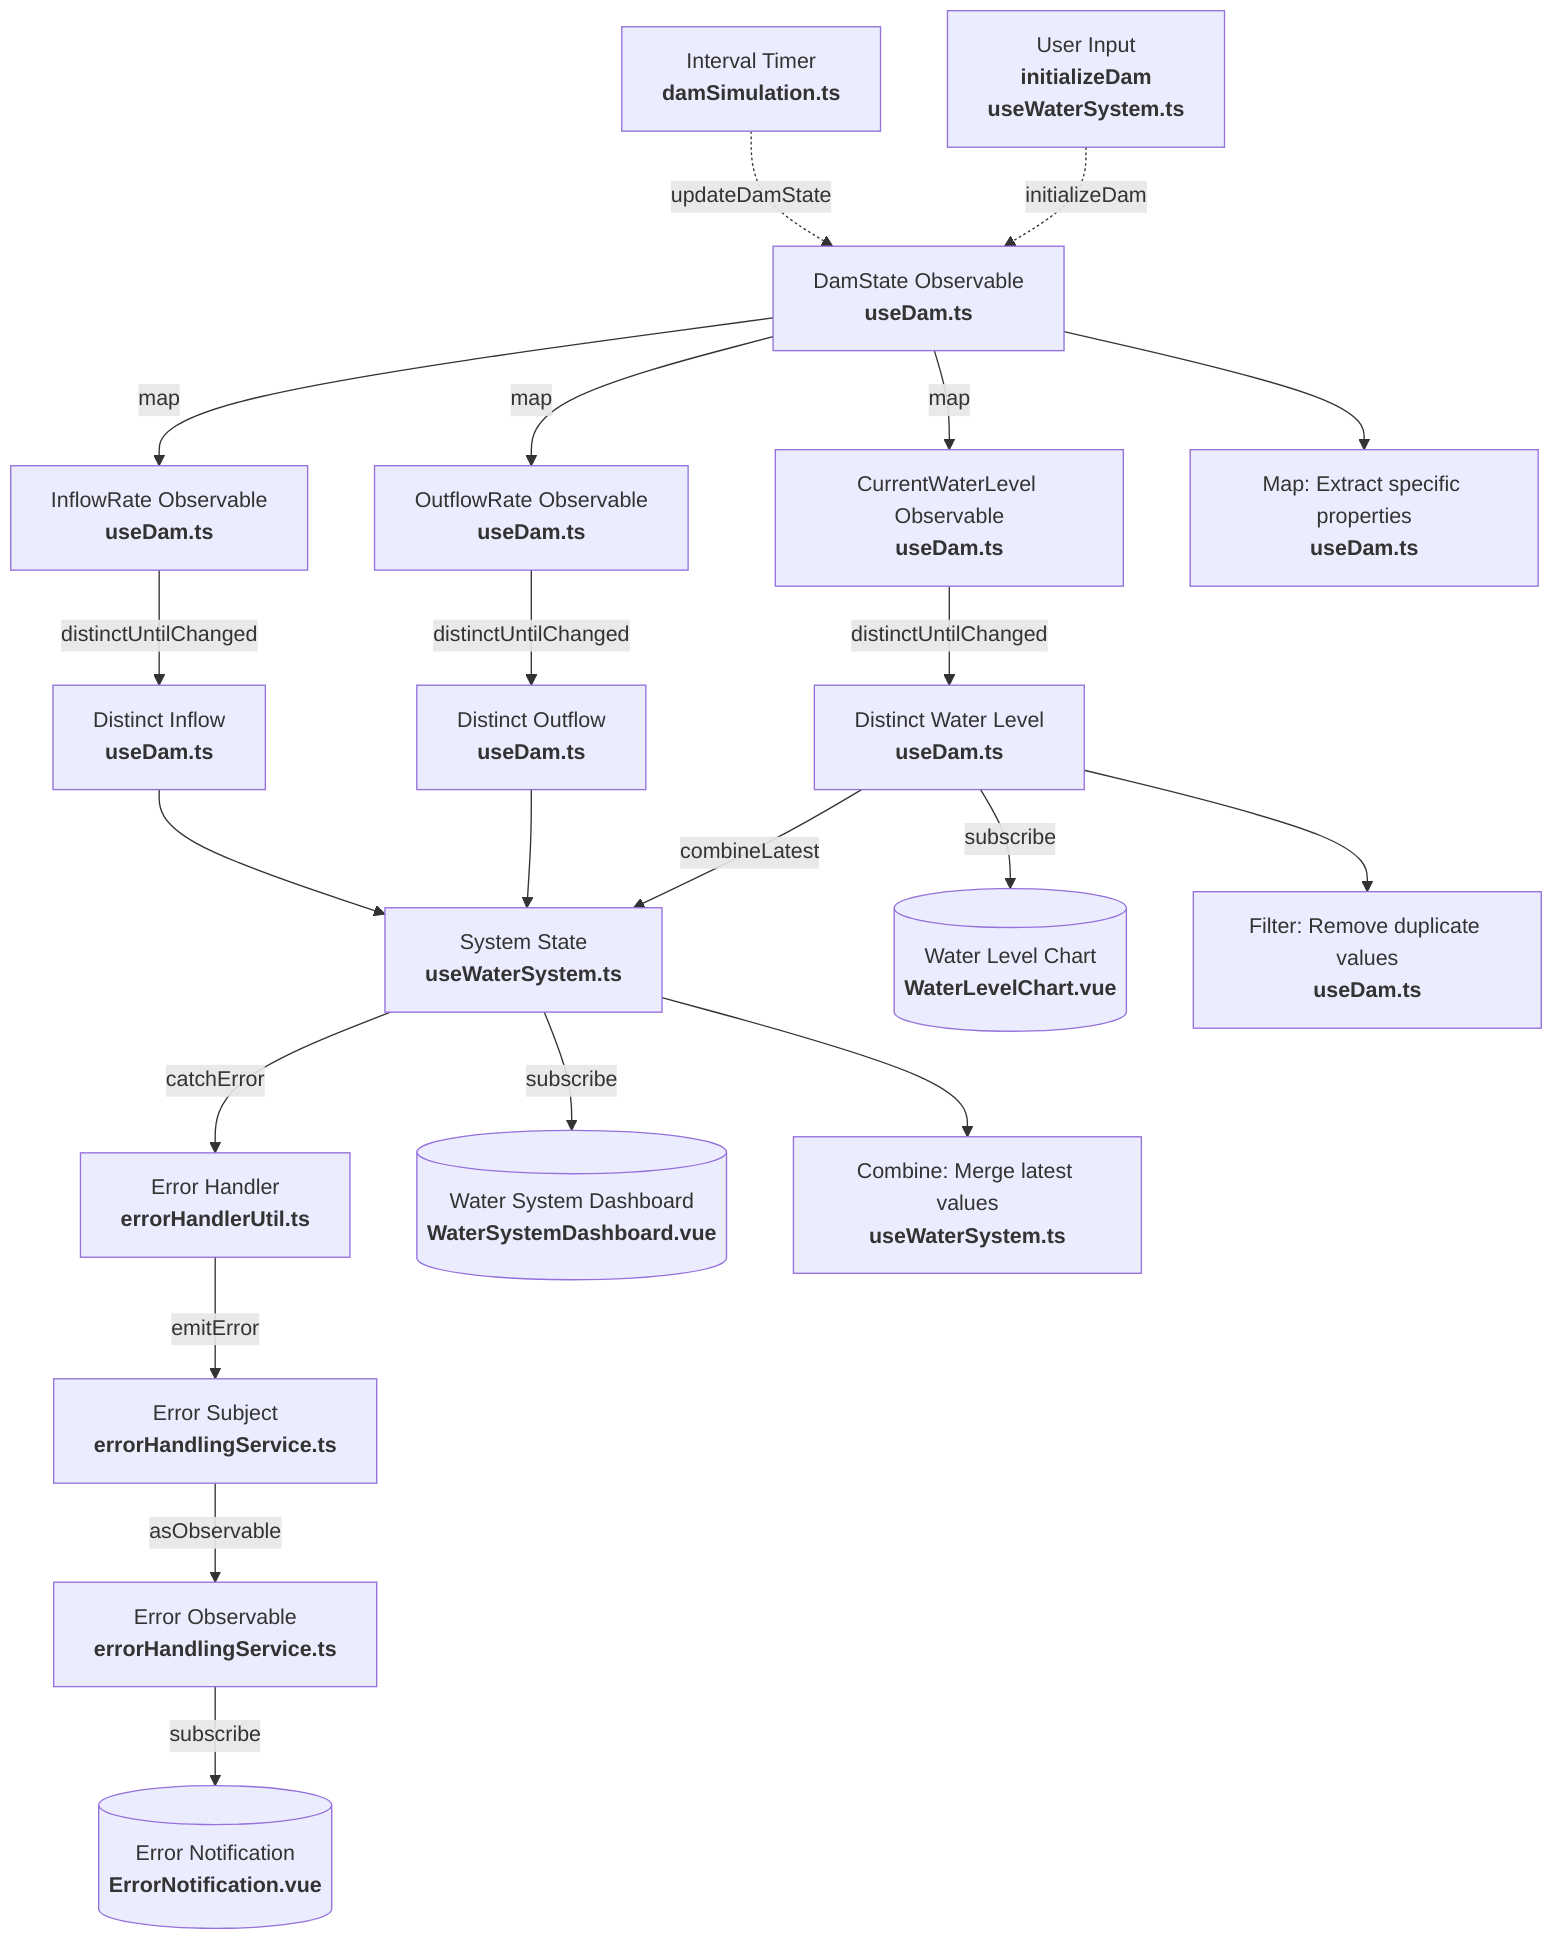 graph TD
    %% Observables
    DamState[DamState Observable<br><b>useDam.ts</b>] -->|map| CurrentWaterLevel[CurrentWaterLevel Observable<br><b>useDam.ts</b>]
    DamState -->|map| OutflowRate[OutflowRate Observable<br><b>useDam.ts</b>]
    DamState -->|map| InflowRate[InflowRate Observable<br><b>useDam.ts</b>]
    ErrorSubject[Error Subject<br><b>errorHandlingService.ts</b>] -->|asObservable| ErrorObservable[Error Observable<br><b>errorHandlingService.ts</b>]

    %% Operators and Transformations
    CurrentWaterLevel -->|distinctUntilChanged| DistinctWaterLevel[Distinct Water Level<br><b>useDam.ts</b>]
    OutflowRate -->|distinctUntilChanged| DistinctOutflow[Distinct Outflow<br><b>useDam.ts</b>]
    InflowRate -->|distinctUntilChanged| DistinctInflow[Distinct Inflow<br><b>useDam.ts</b>]

    %% Combine Latest for System State
    DistinctWaterLevel -->|combineLatest| SystemState[System State<br><b>useWaterSystem.ts</b>]
    DistinctOutflow --> SystemState
    DistinctInflow --> SystemState

    %% Error Handling
    SystemState -->|catchError| ErrorHandler[Error Handler<br><b>errorHandlerUtil.ts</b>]
    ErrorHandler -->|emitError| ErrorSubject

    %% Outputs to UI Components
    SystemState -->|subscribe| WaterSystemDashboard[(Water System Dashboard<br><b>WaterSystemDashboard.vue</b>)]
    DistinctWaterLevel -->|subscribe| WaterLevelChart[(Water Level Chart<br><b>WaterLevelChart.vue</b>)]
    ErrorObservable -->|subscribe| ErrorNotification[(Error Notification<br><b>ErrorNotification.vue</b>)]

    %% Triggers
    UserInput[User Input<br><b>initializeDam</b><br><b>useWaterSystem.ts</b>] -.->|initializeDam| DamState
    Interval[Interval Timer<br><b>damSimulation.ts</b>] -.->|updateDamState| DamState

    %% Annotations
    classDef annotation fill:#f9f,stroke:#333,stroke-width:2px;
    class MapAnnotation,FilterAnnotation,CombineAnnotation annotation;

    MapAnnotation[Map: Extract specific properties<br><b>useDam.ts</b>]
    FilterAnnotation[Filter: Remove duplicate values<br><b>useDam.ts</b>]
    CombineAnnotation[Combine: Merge latest values<br><b>useWaterSystem.ts</b>]

    DamState --> MapAnnotation
    DistinctWaterLevel --> FilterAnnotation
    SystemState --> CombineAnnotation